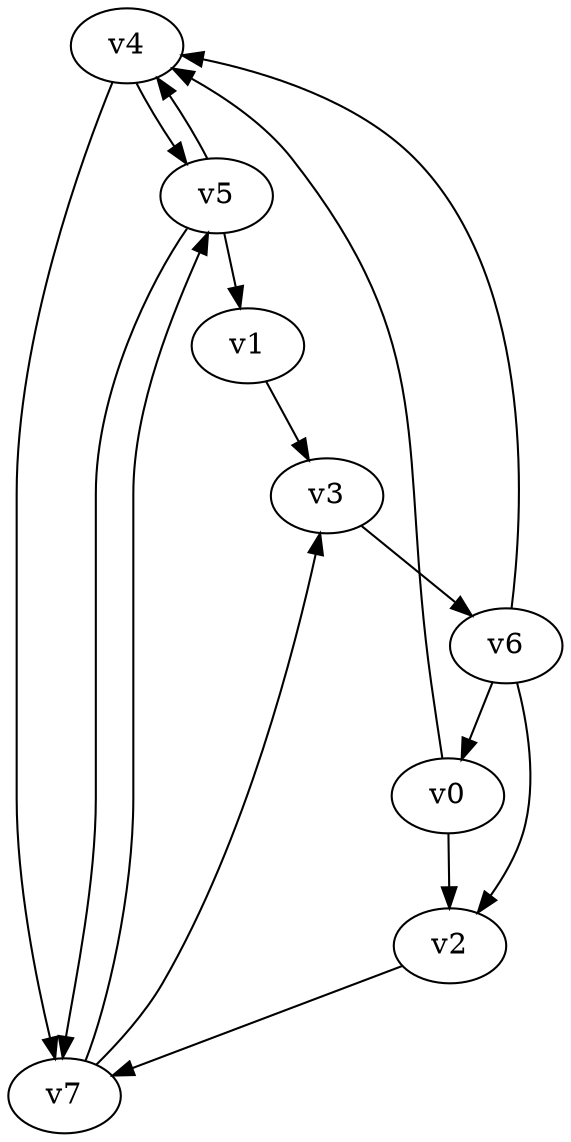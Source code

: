 digraph G {
v4->v5[weight="0.35"]
v5->v4[weight="0.35"]
v4->v7[weight="0.37"]
v5->v7[weight="0.28"]
v7->v5[weight="0.28"]
v5->v1[weight="0.32"]
v0->v4[weight="0.38"]
v0->v2[weight="0.26"]
v7->v3[weight="0.39"]
v1->v3[weight="0.29"]
v2->v7[weight="0.34"]
v6->v2[weight="0.40"]
v3->v6[weight="0.52"]
v6->v0[weight="0.58"]
v6->v4[weight="0.93"]
}
